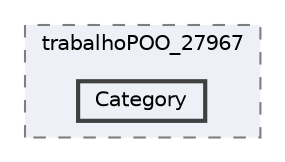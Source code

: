digraph "Trash/trabalhoPOO_27967/Category"
{
 // LATEX_PDF_SIZE
  bgcolor="transparent";
  edge [fontname=Helvetica,fontsize=10,labelfontname=Helvetica,labelfontsize=10];
  node [fontname=Helvetica,fontsize=10,shape=box,height=0.2,width=0.4];
  compound=true
  subgraph clusterdir_91feb56f7bdbb9631ac6182d0a128a03 {
    graph [ bgcolor="#edf0f7", pencolor="grey50", label="trabalhoPOO_27967", fontname=Helvetica,fontsize=10 style="filled,dashed", URL="dir_91feb56f7bdbb9631ac6182d0a128a03.html",tooltip=""]
  dir_30b41d5a4d29d89af835fc78ac388513 [label="Category", fillcolor="#edf0f7", color="grey25", style="filled,bold", URL="dir_30b41d5a4d29d89af835fc78ac388513.html",tooltip=""];
  }
}

